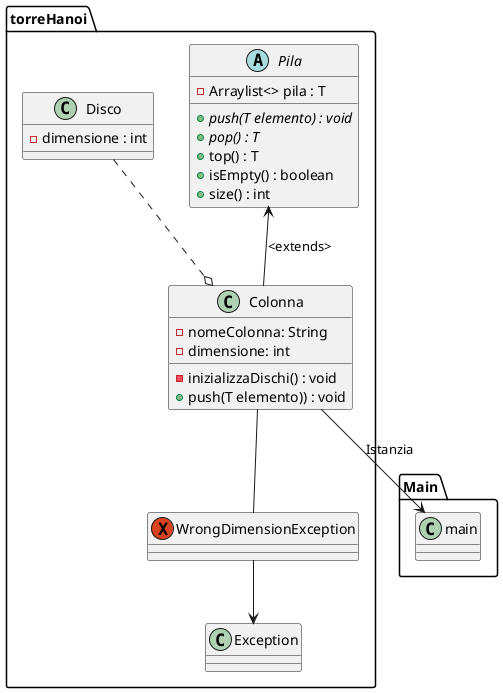 @startuml
package torreHanoi{

    abstract class Pila{
    -Arraylist<> pila : T
    +{abstract}push(T elemento) : void
    +{abstract}pop() : T
    +top() : T
    +isEmpty() : boolean
    +size() : int
    }

    class Colonna{
    -nomeColonna: String
    -dimensione: int
    -inizializzaDischi() : void
    +push(T elemento)) : void

    }
    class Disco{
    -dimensione : int
    }

    Exception WrongDimensionException {

    }
    Class Exception{
    }
}

package Main{
class main{
}
}

WrongDimensionException --> Exception
Colonna --> main : Istanzia
Colonna -- WrongDimensionException
Pila <-- Colonna : <extends>
Disco ..o Colonna
@enduml